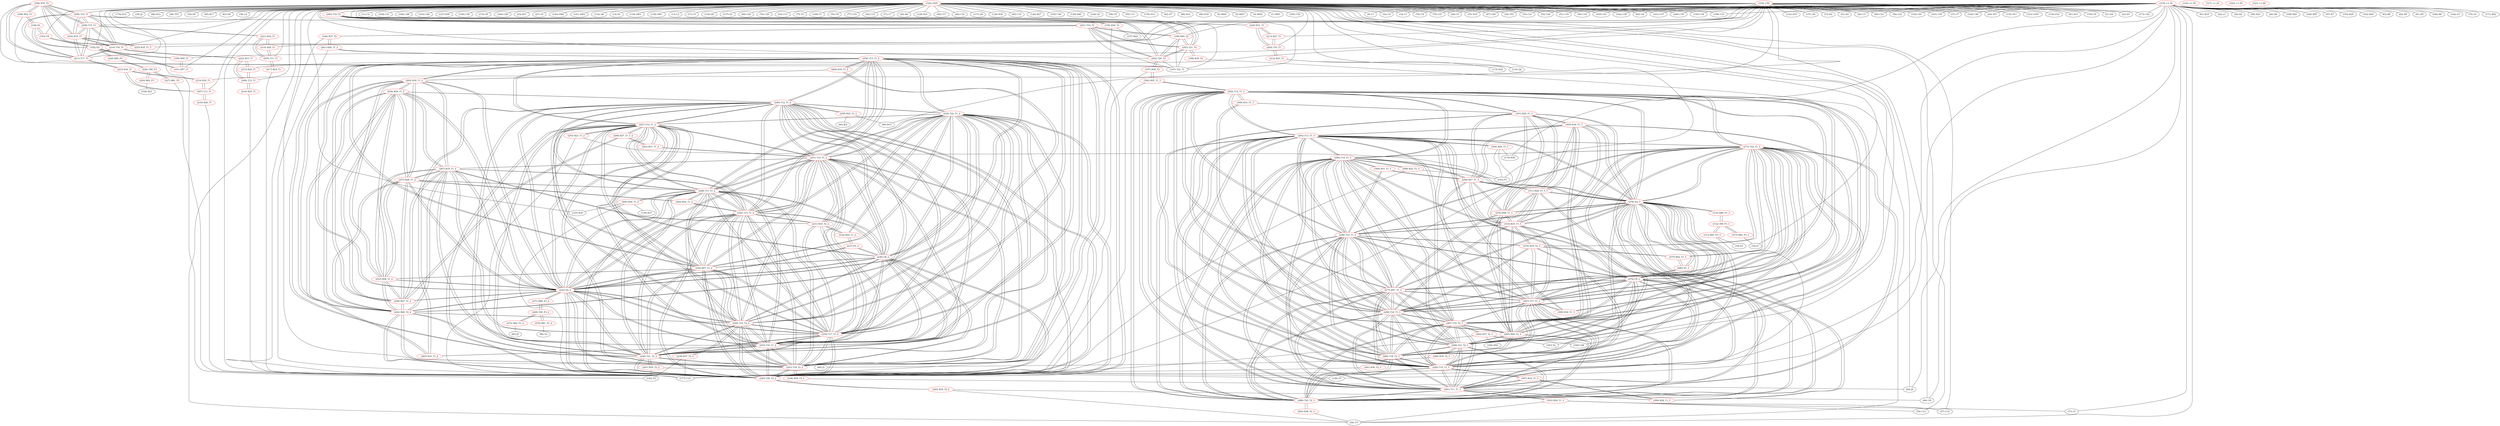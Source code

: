 graph {
	188 [label="(188) R35_T2" color=red]
	189 [label="(189) R52_T1"]
	187 [label="(187) T22_T1"]
	208 [label="(208) T14_T1"]
	209 [label="(209) T15_T1"]
	211 [label="(211) T17_T1"]
	210 [label="(210) T16_T1"]
	224 [label="(224) R35_T1"]
	189 [label="(189) R52_T1" color=red]
	194 [label="(194) D1"]
	188 [label="(188) R35_T2"]
	187 [label="(187) T22_T1"]
	190 [label="(190) R58_T1" color=red]
	191 [label="(191) R57_T1"]
	192 [label="(192) D2"]
	191 [label="(191) R57_T1" color=red]
	192 [label="(192) D2"]
	190 [label="(190) R58_T1"]
	192 [label="(192) D2" color=red]
	194 [label="(194) D1"]
	193 [label="(193) C8"]
	191 [label="(191) R57_T1"]
	190 [label="(190) R58_T1"]
	228 [label="(228) R80_P3"]
	193 [label="(193) C8" color=red]
	194 [label="(194) D1"]
	192 [label="(192) D2"]
	194 [label="(194) D1" color=red]
	192 [label="(192) D2"]
	193 [label="(193) C8"]
	189 [label="(189) R52_T1"]
	195 [label="(195) R36_T2" color=red]
	177 [label="(177) U10"]
	107 [label="(107) R22"]
	200 [label="(200) T18_T2"]
	196 [label="(196) R37_T2" color=red]
	177 [label="(177) U10"]
	261 [label="(261) R26_T1_2"]
	201 [label="(201) T19_T2"]
	197 [label="(197) R38_T2" color=red]
	177 [label="(177) U10"]
	302 [label="(302) R25_T1_3"]
	202 [label="(202) T20_T2"]
	198 [label="(198) R39_T2" color=red]
	44 [label="(44) U5"]
	203 [label="(203) T21_T2"]
	199 [label="(199) R40_T2" color=red]
	202 [label="(202) T20_T2"]
	203 [label="(203) T21_T2"]
	201 [label="(201) T19_T2"]
	187 [label="(187) T22_T1"]
	200 [label="(200) T18_T2"]
	200 [label="(200) T18_T2" color=red]
	202 [label="(202) T20_T2"]
	203 [label="(203) T21_T2"]
	201 [label="(201) T19_T2"]
	199 [label="(199) R40_T2"]
	187 [label="(187) T22_T1"]
	195 [label="(195) R36_T2"]
	201 [label="(201) T19_T2" color=red]
	202 [label="(202) T20_T2"]
	203 [label="(203) T21_T2"]
	199 [label="(199) R40_T2"]
	187 [label="(187) T22_T1"]
	200 [label="(200) T18_T2"]
	196 [label="(196) R37_T2"]
	202 [label="(202) T20_T2" color=red]
	203 [label="(203) T21_T2"]
	201 [label="(201) T19_T2"]
	199 [label="(199) R40_T2"]
	187 [label="(187) T22_T1"]
	200 [label="(200) T18_T2"]
	197 [label="(197) R38_T2"]
	203 [label="(203) T21_T2" color=red]
	202 [label="(202) T20_T2"]
	201 [label="(201) T19_T2"]
	199 [label="(199) R40_T2"]
	187 [label="(187) T22_T1"]
	200 [label="(200) T18_T2"]
	198 [label="(198) R39_T2"]
	204 [label="(204) T10_T1" color=red]
	212 [label="(212) R23_T1"]
	220 [label="(220) R31_T1"]
	213 [label="(213) R27_T1"]
	205 [label="(205) T11_T1" color=red]
	217 [label="(217) R24_T1"]
	221 [label="(221) R32_T1"]
	214 [label="(214) R28_T1"]
	206 [label="(206) T12_T1" color=red]
	222 [label="(222) R33_T1"]
	215 [label="(215) R29_T1"]
	216 [label="(216) R25_T1"]
	207 [label="(207) T13_T1" color=red]
	223 [label="(223) R34_T1"]
	219 [label="(219) R30_T1"]
	218 [label="(218) R26_T1"]
	208 [label="(208) T14_T1" color=red]
	209 [label="(209) T15_T1"]
	211 [label="(211) T17_T1"]
	210 [label="(210) T16_T1"]
	224 [label="(224) R35_T1"]
	188 [label="(188) R35_T2"]
	220 [label="(220) R31_T1"]
	209 [label="(209) T15_T1" color=red]
	208 [label="(208) T14_T1"]
	211 [label="(211) T17_T1"]
	210 [label="(210) T16_T1"]
	224 [label="(224) R35_T1"]
	188 [label="(188) R35_T2"]
	221 [label="(221) R32_T1"]
	210 [label="(210) T16_T1" color=red]
	208 [label="(208) T14_T1"]
	209 [label="(209) T15_T1"]
	211 [label="(211) T17_T1"]
	224 [label="(224) R35_T1"]
	188 [label="(188) R35_T2"]
	222 [label="(222) R33_T1"]
	211 [label="(211) T17_T1" color=red]
	208 [label="(208) T14_T1"]
	209 [label="(209) T15_T1"]
	210 [label="(210) T16_T1"]
	224 [label="(224) R35_T1"]
	188 [label="(188) R35_T2"]
	223 [label="(223) R34_T1"]
	212 [label="(212) R23_T1" color=red]
	115 [label="(115) R32"]
	114 [label="(114) Q2"]
	204 [label="(204) T10_T1"]
	213 [label="(213) R27_T1" color=red]
	220 [label="(220) R31_T1"]
	204 [label="(204) T10_T1"]
	214 [label="(214) R28_T1" color=red]
	221 [label="(221) R32_T1"]
	205 [label="(205) T11_T1"]
	215 [label="(215) R29_T1" color=red]
	222 [label="(222) R33_T1"]
	206 [label="(206) T12_T1"]
	216 [label="(216) R25_T1" color=red]
	177 [label="(177) U10"]
	206 [label="(206) T12_T1"]
	217 [label="(217) R24_T1" color=red]
	177 [label="(177) U10"]
	205 [label="(205) T11_T1"]
	218 [label="(218) R26_T1" color=red]
	177 [label="(177) U10"]
	207 [label="(207) T13_T1"]
	219 [label="(219) R30_T1" color=red]
	207 [label="(207) T13_T1"]
	223 [label="(223) R34_T1"]
	220 [label="(220) R31_T1" color=red]
	213 [label="(213) R27_T1"]
	204 [label="(204) T10_T1"]
	208 [label="(208) T14_T1"]
	221 [label="(221) R32_T1" color=red]
	209 [label="(209) T15_T1"]
	205 [label="(205) T11_T1"]
	214 [label="(214) R28_T1"]
	222 [label="(222) R33_T1" color=red]
	210 [label="(210) T16_T1"]
	215 [label="(215) R29_T1"]
	206 [label="(206) T12_T1"]
	223 [label="(223) R34_T1" color=red]
	211 [label="(211) T17_T1"]
	207 [label="(207) T13_T1"]
	219 [label="(219) R30_T1"]
	224 [label="(224) R35_T1" color=red]
	208 [label="(208) T14_T1"]
	209 [label="(209) T15_T1"]
	211 [label="(211) T17_T1"]
	210 [label="(210) T16_T1"]
	188 [label="(188) R35_T2"]
	225 [label="(225) R35_T1_T"]
	225 [label="(225) R35_T1_T" color=red]
	224 [label="(224) R35_T1"]
	226 [label="(226) T80_P3" color=red]
	227 [label="(227) R81_P3"]
	229 [label="(229) R82_P3"]
	228 [label="(228) R80_P3"]
	227 [label="(227) R81_P3" color=red]
	177 [label="(177) U10"]
	226 [label="(226) T80_P3"]
	228 [label="(228) R80_P3" color=red]
	192 [label="(192) D2"]
	226 [label="(226) T80_P3"]
	229 [label="(229) R82_P3" color=red]
	104 [label="(104) R21"]
	226 [label="(226) T80_P3"]
	230 [label="(230) T22_T1_2" color=red]
	247 [label="(247) T10_T1_2"]
	248 [label="(248) T11_T1_2"]
	249 [label="(249) T12_T1_2"]
	250 [label="(250) T13_T1_2"]
	245 [label="(245) T20_T2_2"]
	251 [label="(251) T14_T1_2"]
	252 [label="(252) T15_T1_2"]
	243 [label="(243) T18_T2_2"]
	246 [label="(246) T21_T2_2"]
	244 [label="(244) T19_T2_2"]
	236 [label="(236) C8_2"]
	253 [label="(253) T16_T1_2"]
	254 [label="(254) T17_T1_2"]
	235 [label="(235) D2_2"]
	234 [label="(234) R57_T1_2"]
	231 [label="(231) R35_T2_2"]
	232 [label="(232) R52_T1_2"]
	242 [label="(242) R40_T2_2"]
	231 [label="(231) R35_T2_2" color=red]
	232 [label="(232) R52_T1_2"]
	230 [label="(230) T22_T1_2"]
	251 [label="(251) T14_T1_2"]
	252 [label="(252) T15_T1_2"]
	254 [label="(254) T17_T1_2"]
	253 [label="(253) T16_T1_2"]
	267 [label="(267) R35_T1_2"]
	232 [label="(232) R52_T1_2" color=red]
	237 [label="(237) D1_2"]
	231 [label="(231) R35_T2_2"]
	230 [label="(230) T22_T1_2"]
	233 [label="(233) R58_T1_2" color=red]
	235 [label="(235) D2_2"]
	242 [label="(242) R40_T2_2"]
	256 [label="(256) R27_T1_2"]
	257 [label="(257) R28_T1_2"]
	258 [label="(258) R29_T1_2"]
	262 [label="(262) R30_T1_2"]
	267 [label="(267) R35_T1_2"]
	234 [label="(234) R57_T1_2"]
	234 [label="(234) R57_T1_2" color=red]
	247 [label="(247) T10_T1_2"]
	248 [label="(248) T11_T1_2"]
	249 [label="(249) T12_T1_2"]
	250 [label="(250) T13_T1_2"]
	245 [label="(245) T20_T2_2"]
	251 [label="(251) T14_T1_2"]
	252 [label="(252) T15_T1_2"]
	243 [label="(243) T18_T2_2"]
	246 [label="(246) T21_T2_2"]
	244 [label="(244) T19_T2_2"]
	236 [label="(236) C8_2"]
	253 [label="(253) T16_T1_2"]
	254 [label="(254) T17_T1_2"]
	235 [label="(235) D2_2"]
	230 [label="(230) T22_T1_2"]
	233 [label="(233) R58_T1_2"]
	235 [label="(235) D2_2" color=red]
	233 [label="(233) R58_T1_2"]
	242 [label="(242) R40_T2_2"]
	256 [label="(256) R27_T1_2"]
	257 [label="(257) R28_T1_2"]
	258 [label="(258) R29_T1_2"]
	262 [label="(262) R30_T1_2"]
	267 [label="(267) R35_T1_2"]
	247 [label="(247) T10_T1_2"]
	248 [label="(248) T11_T1_2"]
	249 [label="(249) T12_T1_2"]
	250 [label="(250) T13_T1_2"]
	245 [label="(245) T20_T2_2"]
	251 [label="(251) T14_T1_2"]
	252 [label="(252) T15_T1_2"]
	243 [label="(243) T18_T2_2"]
	246 [label="(246) T21_T2_2"]
	244 [label="(244) T19_T2_2"]
	236 [label="(236) C8_2"]
	253 [label="(253) T16_T1_2"]
	254 [label="(254) T17_T1_2"]
	230 [label="(230) T22_T1_2"]
	234 [label="(234) R57_T1_2"]
	237 [label="(237) D1_2"]
	271 [label="(271) R80_P3_2"]
	236 [label="(236) C8_2" color=red]
	247 [label="(247) T10_T1_2"]
	248 [label="(248) T11_T1_2"]
	249 [label="(249) T12_T1_2"]
	250 [label="(250) T13_T1_2"]
	245 [label="(245) T20_T2_2"]
	251 [label="(251) T14_T1_2"]
	252 [label="(252) T15_T1_2"]
	243 [label="(243) T18_T2_2"]
	246 [label="(246) T21_T2_2"]
	244 [label="(244) T19_T2_2"]
	253 [label="(253) T16_T1_2"]
	254 [label="(254) T17_T1_2"]
	235 [label="(235) D2_2"]
	230 [label="(230) T22_T1_2"]
	234 [label="(234) R57_T1_2"]
	237 [label="(237) D1_2"]
	237 [label="(237) D1_2" color=red]
	235 [label="(235) D2_2"]
	236 [label="(236) C8_2"]
	232 [label="(232) R52_T1_2"]
	238 [label="(238) R36_T2_2" color=red]
	46 [label="(46) J4"]
	243 [label="(243) T18_T2_2"]
	239 [label="(239) R37_T2_2" color=red]
	177 [label="(177) U10"]
	144 [label="(144) P2"]
	244 [label="(244) T19_T2_2"]
	240 [label="(240) R38_T2_2" color=red]
	44 [label="(44) U5"]
	66 [label="(66) U6"]
	245 [label="(245) T20_T2_2"]
	241 [label="(241) R39_T2_2" color=red]
	144 [label="(144) P2"]
	149 [label="(149) F5"]
	246 [label="(246) T21_T2_2"]
	242 [label="(242) R40_T2_2" color=red]
	235 [label="(235) D2_2"]
	233 [label="(233) R58_T1_2"]
	256 [label="(256) R27_T1_2"]
	257 [label="(257) R28_T1_2"]
	258 [label="(258) R29_T1_2"]
	262 [label="(262) R30_T1_2"]
	267 [label="(267) R35_T1_2"]
	245 [label="(245) T20_T2_2"]
	246 [label="(246) T21_T2_2"]
	244 [label="(244) T19_T2_2"]
	230 [label="(230) T22_T1_2"]
	243 [label="(243) T18_T2_2"]
	243 [label="(243) T18_T2_2" color=red]
	247 [label="(247) T10_T1_2"]
	248 [label="(248) T11_T1_2"]
	249 [label="(249) T12_T1_2"]
	250 [label="(250) T13_T1_2"]
	245 [label="(245) T20_T2_2"]
	251 [label="(251) T14_T1_2"]
	252 [label="(252) T15_T1_2"]
	246 [label="(246) T21_T2_2"]
	244 [label="(244) T19_T2_2"]
	236 [label="(236) C8_2"]
	253 [label="(253) T16_T1_2"]
	254 [label="(254) T17_T1_2"]
	235 [label="(235) D2_2"]
	230 [label="(230) T22_T1_2"]
	234 [label="(234) R57_T1_2"]
	242 [label="(242) R40_T2_2"]
	238 [label="(238) R36_T2_2"]
	244 [label="(244) T19_T2_2" color=red]
	247 [label="(247) T10_T1_2"]
	248 [label="(248) T11_T1_2"]
	249 [label="(249) T12_T1_2"]
	250 [label="(250) T13_T1_2"]
	245 [label="(245) T20_T2_2"]
	251 [label="(251) T14_T1_2"]
	252 [label="(252) T15_T1_2"]
	243 [label="(243) T18_T2_2"]
	246 [label="(246) T21_T2_2"]
	236 [label="(236) C8_2"]
	253 [label="(253) T16_T1_2"]
	254 [label="(254) T17_T1_2"]
	235 [label="(235) D2_2"]
	230 [label="(230) T22_T1_2"]
	234 [label="(234) R57_T1_2"]
	242 [label="(242) R40_T2_2"]
	239 [label="(239) R37_T2_2"]
	245 [label="(245) T20_T2_2" color=red]
	247 [label="(247) T10_T1_2"]
	248 [label="(248) T11_T1_2"]
	249 [label="(249) T12_T1_2"]
	250 [label="(250) T13_T1_2"]
	251 [label="(251) T14_T1_2"]
	252 [label="(252) T15_T1_2"]
	243 [label="(243) T18_T2_2"]
	246 [label="(246) T21_T2_2"]
	244 [label="(244) T19_T2_2"]
	236 [label="(236) C8_2"]
	253 [label="(253) T16_T1_2"]
	254 [label="(254) T17_T1_2"]
	235 [label="(235) D2_2"]
	230 [label="(230) T22_T1_2"]
	234 [label="(234) R57_T1_2"]
	242 [label="(242) R40_T2_2"]
	240 [label="(240) R38_T2_2"]
	246 [label="(246) T21_T2_2" color=red]
	247 [label="(247) T10_T1_2"]
	248 [label="(248) T11_T1_2"]
	249 [label="(249) T12_T1_2"]
	250 [label="(250) T13_T1_2"]
	245 [label="(245) T20_T2_2"]
	251 [label="(251) T14_T1_2"]
	252 [label="(252) T15_T1_2"]
	243 [label="(243) T18_T2_2"]
	244 [label="(244) T19_T2_2"]
	236 [label="(236) C8_2"]
	253 [label="(253) T16_T1_2"]
	254 [label="(254) T17_T1_2"]
	235 [label="(235) D2_2"]
	230 [label="(230) T22_T1_2"]
	234 [label="(234) R57_T1_2"]
	242 [label="(242) R40_T2_2"]
	241 [label="(241) R39_T2_2"]
	247 [label="(247) T10_T1_2" color=red]
	248 [label="(248) T11_T1_2"]
	249 [label="(249) T12_T1_2"]
	250 [label="(250) T13_T1_2"]
	245 [label="(245) T20_T2_2"]
	251 [label="(251) T14_T1_2"]
	252 [label="(252) T15_T1_2"]
	243 [label="(243) T18_T2_2"]
	246 [label="(246) T21_T2_2"]
	244 [label="(244) T19_T2_2"]
	236 [label="(236) C8_2"]
	253 [label="(253) T16_T1_2"]
	254 [label="(254) T17_T1_2"]
	235 [label="(235) D2_2"]
	230 [label="(230) T22_T1_2"]
	234 [label="(234) R57_T1_2"]
	255 [label="(255) R23_T1_2"]
	263 [label="(263) R31_T1_2"]
	268 [label="(268) R27_T1_T_2"]
	248 [label="(248) T11_T1_2" color=red]
	247 [label="(247) T10_T1_2"]
	249 [label="(249) T12_T1_2"]
	250 [label="(250) T13_T1_2"]
	245 [label="(245) T20_T2_2"]
	251 [label="(251) T14_T1_2"]
	252 [label="(252) T15_T1_2"]
	243 [label="(243) T18_T2_2"]
	246 [label="(246) T21_T2_2"]
	244 [label="(244) T19_T2_2"]
	236 [label="(236) C8_2"]
	253 [label="(253) T16_T1_2"]
	254 [label="(254) T17_T1_2"]
	235 [label="(235) D2_2"]
	230 [label="(230) T22_T1_2"]
	234 [label="(234) R57_T1_2"]
	260 [label="(260) R24_T1_2"]
	264 [label="(264) R32_T1_2"]
	257 [label="(257) R28_T1_2"]
	249 [label="(249) T12_T1_2" color=red]
	247 [label="(247) T10_T1_2"]
	248 [label="(248) T11_T1_2"]
	250 [label="(250) T13_T1_2"]
	245 [label="(245) T20_T2_2"]
	251 [label="(251) T14_T1_2"]
	252 [label="(252) T15_T1_2"]
	243 [label="(243) T18_T2_2"]
	246 [label="(246) T21_T2_2"]
	244 [label="(244) T19_T2_2"]
	236 [label="(236) C8_2"]
	253 [label="(253) T16_T1_2"]
	254 [label="(254) T17_T1_2"]
	235 [label="(235) D2_2"]
	230 [label="(230) T22_T1_2"]
	234 [label="(234) R57_T1_2"]
	265 [label="(265) R33_T1_2"]
	258 [label="(258) R29_T1_2"]
	259 [label="(259) R25_T1_2"]
	250 [label="(250) T13_T1_2" color=red]
	247 [label="(247) T10_T1_2"]
	248 [label="(248) T11_T1_2"]
	249 [label="(249) T12_T1_2"]
	245 [label="(245) T20_T2_2"]
	251 [label="(251) T14_T1_2"]
	252 [label="(252) T15_T1_2"]
	243 [label="(243) T18_T2_2"]
	246 [label="(246) T21_T2_2"]
	244 [label="(244) T19_T2_2"]
	236 [label="(236) C8_2"]
	253 [label="(253) T16_T1_2"]
	254 [label="(254) T17_T1_2"]
	235 [label="(235) D2_2"]
	230 [label="(230) T22_T1_2"]
	234 [label="(234) R57_T1_2"]
	266 [label="(266) R34_T1_2"]
	262 [label="(262) R30_T1_2"]
	261 [label="(261) R26_T1_2"]
	251 [label="(251) T14_T1_2" color=red]
	247 [label="(247) T10_T1_2"]
	248 [label="(248) T11_T1_2"]
	249 [label="(249) T12_T1_2"]
	250 [label="(250) T13_T1_2"]
	245 [label="(245) T20_T2_2"]
	252 [label="(252) T15_T1_2"]
	243 [label="(243) T18_T2_2"]
	246 [label="(246) T21_T2_2"]
	244 [label="(244) T19_T2_2"]
	236 [label="(236) C8_2"]
	253 [label="(253) T16_T1_2"]
	254 [label="(254) T17_T1_2"]
	235 [label="(235) D2_2"]
	230 [label="(230) T22_T1_2"]
	234 [label="(234) R57_T1_2"]
	267 [label="(267) R35_T1_2"]
	231 [label="(231) R35_T2_2"]
	263 [label="(263) R31_T1_2"]
	252 [label="(252) T15_T1_2" color=red]
	247 [label="(247) T10_T1_2"]
	248 [label="(248) T11_T1_2"]
	249 [label="(249) T12_T1_2"]
	250 [label="(250) T13_T1_2"]
	245 [label="(245) T20_T2_2"]
	251 [label="(251) T14_T1_2"]
	243 [label="(243) T18_T2_2"]
	246 [label="(246) T21_T2_2"]
	244 [label="(244) T19_T2_2"]
	236 [label="(236) C8_2"]
	253 [label="(253) T16_T1_2"]
	254 [label="(254) T17_T1_2"]
	235 [label="(235) D2_2"]
	230 [label="(230) T22_T1_2"]
	234 [label="(234) R57_T1_2"]
	267 [label="(267) R35_T1_2"]
	231 [label="(231) R35_T2_2"]
	264 [label="(264) R32_T1_2"]
	253 [label="(253) T16_T1_2" color=red]
	247 [label="(247) T10_T1_2"]
	248 [label="(248) T11_T1_2"]
	249 [label="(249) T12_T1_2"]
	250 [label="(250) T13_T1_2"]
	245 [label="(245) T20_T2_2"]
	251 [label="(251) T14_T1_2"]
	252 [label="(252) T15_T1_2"]
	243 [label="(243) T18_T2_2"]
	246 [label="(246) T21_T2_2"]
	244 [label="(244) T19_T2_2"]
	236 [label="(236) C8_2"]
	254 [label="(254) T17_T1_2"]
	235 [label="(235) D2_2"]
	230 [label="(230) T22_T1_2"]
	234 [label="(234) R57_T1_2"]
	267 [label="(267) R35_T1_2"]
	231 [label="(231) R35_T2_2"]
	265 [label="(265) R33_T1_2"]
	254 [label="(254) T17_T1_2" color=red]
	247 [label="(247) T10_T1_2"]
	248 [label="(248) T11_T1_2"]
	249 [label="(249) T12_T1_2"]
	250 [label="(250) T13_T1_2"]
	245 [label="(245) T20_T2_2"]
	251 [label="(251) T14_T1_2"]
	252 [label="(252) T15_T1_2"]
	243 [label="(243) T18_T2_2"]
	246 [label="(246) T21_T2_2"]
	244 [label="(244) T19_T2_2"]
	236 [label="(236) C8_2"]
	253 [label="(253) T16_T1_2"]
	235 [label="(235) D2_2"]
	230 [label="(230) T22_T1_2"]
	234 [label="(234) R57_T1_2"]
	267 [label="(267) R35_T1_2"]
	231 [label="(231) R35_T2_2"]
	266 [label="(266) R34_T1_2"]
	255 [label="(255) R23_T1_2" color=red]
	143 [label="(143) P1"]
	177 [label="(177) U10"]
	247 [label="(247) T10_T1_2"]
	256 [label="(256) R27_T1_2" color=red]
	235 [label="(235) D2_2"]
	233 [label="(233) R58_T1_2"]
	242 [label="(242) R40_T2_2"]
	257 [label="(257) R28_T1_2"]
	258 [label="(258) R29_T1_2"]
	262 [label="(262) R30_T1_2"]
	267 [label="(267) R35_T1_2"]
	268 [label="(268) R27_T1_T_2"]
	257 [label="(257) R28_T1_2" color=red]
	235 [label="(235) D2_2"]
	233 [label="(233) R58_T1_2"]
	242 [label="(242) R40_T2_2"]
	256 [label="(256) R27_T1_2"]
	258 [label="(258) R29_T1_2"]
	262 [label="(262) R30_T1_2"]
	267 [label="(267) R35_T1_2"]
	264 [label="(264) R32_T1_2"]
	248 [label="(248) T11_T1_2"]
	258 [label="(258) R29_T1_2" color=red]
	235 [label="(235) D2_2"]
	233 [label="(233) R58_T1_2"]
	242 [label="(242) R40_T2_2"]
	256 [label="(256) R27_T1_2"]
	257 [label="(257) R28_T1_2"]
	262 [label="(262) R30_T1_2"]
	267 [label="(267) R35_T1_2"]
	265 [label="(265) R33_T1_2"]
	249 [label="(249) T12_T1_2"]
	259 [label="(259) R25_T1_2" color=red]
	92 [label="(92) JP2"]
	84 [label="(84) R15"]
	249 [label="(249) T12_T1_2"]
	260 [label="(260) R24_T1_2" color=red]
	125 [label="(125) R36"]
	177 [label="(177) U10"]
	118 [label="(118) R37"]
	248 [label="(248) T11_T1_2"]
	261 [label="(261) R26_T1_2" color=red]
	177 [label="(177) U10"]
	196 [label="(196) R37_T2"]
	250 [label="(250) T13_T1_2"]
	262 [label="(262) R30_T1_2" color=red]
	235 [label="(235) D2_2"]
	233 [label="(233) R58_T1_2"]
	242 [label="(242) R40_T2_2"]
	256 [label="(256) R27_T1_2"]
	257 [label="(257) R28_T1_2"]
	258 [label="(258) R29_T1_2"]
	267 [label="(267) R35_T1_2"]
	250 [label="(250) T13_T1_2"]
	266 [label="(266) R34_T1_2"]
	263 [label="(263) R31_T1_2" color=red]
	268 [label="(268) R27_T1_T_2"]
	247 [label="(247) T10_T1_2"]
	251 [label="(251) T14_T1_2"]
	264 [label="(264) R32_T1_2" color=red]
	252 [label="(252) T15_T1_2"]
	248 [label="(248) T11_T1_2"]
	257 [label="(257) R28_T1_2"]
	265 [label="(265) R33_T1_2" color=red]
	253 [label="(253) T16_T1_2"]
	258 [label="(258) R29_T1_2"]
	249 [label="(249) T12_T1_2"]
	266 [label="(266) R34_T1_2" color=red]
	254 [label="(254) T17_T1_2"]
	250 [label="(250) T13_T1_2"]
	262 [label="(262) R30_T1_2"]
	267 [label="(267) R35_T1_2" color=red]
	235 [label="(235) D2_2"]
	233 [label="(233) R58_T1_2"]
	242 [label="(242) R40_T2_2"]
	256 [label="(256) R27_T1_2"]
	257 [label="(257) R28_T1_2"]
	258 [label="(258) R29_T1_2"]
	262 [label="(262) R30_T1_2"]
	251 [label="(251) T14_T1_2"]
	252 [label="(252) T15_T1_2"]
	254 [label="(254) T17_T1_2"]
	253 [label="(253) T16_T1_2"]
	231 [label="(231) R35_T2_2"]
	268 [label="(268) R27_T1_T_2" color=red]
	263 [label="(263) R31_T1_2"]
	247 [label="(247) T10_T1_2"]
	256 [label="(256) R27_T1_2"]
	269 [label="(269) T80_P3_2" color=red]
	270 [label="(270) R81_P3_2"]
	272 [label="(272) R82_P3_2"]
	271 [label="(271) R80_P3_2"]
	270 [label="(270) R81_P3_2" color=red]
	88 [label="(88) F2"]
	269 [label="(269) T80_P3_2"]
	271 [label="(271) R80_P3_2" color=red]
	235 [label="(235) D2_2"]
	269 [label="(269) T80_P3_2"]
	272 [label="(272) R82_P3_2" color=red]
	85 [label="(85) J5"]
	269 [label="(269) T80_P3_2"]
	273 [label="(273) T22_T1_3" color=red]
	290 [label="(290) T10_T1_3"]
	291 [label="(291) T11_T1_3"]
	292 [label="(292) T12_T1_3"]
	293 [label="(293) T13_T1_3"]
	288 [label="(288) T20_T2_3"]
	294 [label="(294) T14_T1_3"]
	295 [label="(295) T15_T1_3"]
	286 [label="(286) T18_T2_3"]
	289 [label="(289) T21_T2_3"]
	287 [label="(287) T19_T2_3"]
	279 [label="(279) C8_3"]
	296 [label="(296) T16_T1_3"]
	297 [label="(297) T17_T1_3"]
	278 [label="(278) D2_3"]
	277 [label="(277) R57_T1_3"]
	274 [label="(274) R35_T2_3"]
	275 [label="(275) R52_T1_3"]
	285 [label="(285) R40_T2_3"]
	274 [label="(274) R35_T2_3" color=red]
	275 [label="(275) R52_T1_3"]
	273 [label="(273) T22_T1_3"]
	294 [label="(294) T14_T1_3"]
	295 [label="(295) T15_T1_3"]
	297 [label="(297) T17_T1_3"]
	296 [label="(296) T16_T1_3"]
	310 [label="(310) R35_T1_3"]
	275 [label="(275) R52_T1_3" color=red]
	280 [label="(280) D1_3"]
	274 [label="(274) R35_T2_3"]
	273 [label="(273) T22_T1_3"]
	276 [label="(276) R58_T1_3" color=red]
	278 [label="(278) D2_3"]
	285 [label="(285) R40_T2_3"]
	299 [label="(299) R27_T1_3"]
	311 [label="(311) R28_T1_T_3"]
	301 [label="(301) R29_T1_3"]
	305 [label="(305) R30_T1_3"]
	310 [label="(310) R35_T1_3"]
	277 [label="(277) R57_T1_3"]
	277 [label="(277) R57_T1_3" color=red]
	290 [label="(290) T10_T1_3"]
	291 [label="(291) T11_T1_3"]
	292 [label="(292) T12_T1_3"]
	293 [label="(293) T13_T1_3"]
	288 [label="(288) T20_T2_3"]
	294 [label="(294) T14_T1_3"]
	295 [label="(295) T15_T1_3"]
	286 [label="(286) T18_T2_3"]
	289 [label="(289) T21_T2_3"]
	287 [label="(287) T19_T2_3"]
	279 [label="(279) C8_3"]
	296 [label="(296) T16_T1_3"]
	297 [label="(297) T17_T1_3"]
	278 [label="(278) D2_3"]
	273 [label="(273) T22_T1_3"]
	276 [label="(276) R58_T1_3"]
	278 [label="(278) D2_3" color=red]
	276 [label="(276) R58_T1_3"]
	285 [label="(285) R40_T2_3"]
	299 [label="(299) R27_T1_3"]
	311 [label="(311) R28_T1_T_3"]
	301 [label="(301) R29_T1_3"]
	305 [label="(305) R30_T1_3"]
	310 [label="(310) R35_T1_3"]
	290 [label="(290) T10_T1_3"]
	291 [label="(291) T11_T1_3"]
	292 [label="(292) T12_T1_3"]
	293 [label="(293) T13_T1_3"]
	288 [label="(288) T20_T2_3"]
	294 [label="(294) T14_T1_3"]
	295 [label="(295) T15_T1_3"]
	286 [label="(286) T18_T2_3"]
	289 [label="(289) T21_T2_3"]
	287 [label="(287) T19_T2_3"]
	279 [label="(279) C8_3"]
	296 [label="(296) T16_T1_3"]
	297 [label="(297) T17_T1_3"]
	273 [label="(273) T22_T1_3"]
	277 [label="(277) R57_T1_3"]
	280 [label="(280) D1_3"]
	314 [label="(314) R80_P3_3"]
	279 [label="(279) C8_3" color=red]
	290 [label="(290) T10_T1_3"]
	291 [label="(291) T11_T1_3"]
	292 [label="(292) T12_T1_3"]
	293 [label="(293) T13_T1_3"]
	288 [label="(288) T20_T2_3"]
	294 [label="(294) T14_T1_3"]
	295 [label="(295) T15_T1_3"]
	286 [label="(286) T18_T2_3"]
	289 [label="(289) T21_T2_3"]
	287 [label="(287) T19_T2_3"]
	296 [label="(296) T16_T1_3"]
	297 [label="(297) T17_T1_3"]
	278 [label="(278) D2_3"]
	273 [label="(273) T22_T1_3"]
	277 [label="(277) R57_T1_3"]
	280 [label="(280) D1_3"]
	280 [label="(280) D1_3" color=red]
	278 [label="(278) D2_3"]
	279 [label="(279) C8_3"]
	275 [label="(275) R52_T1_3"]
	281 [label="(281) R36_T2_3" color=red]
	177 [label="(177) U10"]
	286 [label="(286) T18_T2_3"]
	282 [label="(282) R37_T2_3" color=red]
	183 [label="(183) Y2"]
	177 [label="(177) U10"]
	184 [label="(184) C49"]
	182 [label="(182) R54"]
	287 [label="(287) T19_T2_3"]
	283 [label="(283) R38_T2_3" color=red]
	44 [label="(44) U5"]
	288 [label="(288) T20_T2_3"]
	284 [label="(284) R39_T2_3" color=red]
	68 [label="(68) J3"]
	289 [label="(289) T21_T2_3"]
	285 [label="(285) R40_T2_3" color=red]
	278 [label="(278) D2_3"]
	276 [label="(276) R58_T1_3"]
	299 [label="(299) R27_T1_3"]
	311 [label="(311) R28_T1_T_3"]
	301 [label="(301) R29_T1_3"]
	305 [label="(305) R30_T1_3"]
	310 [label="(310) R35_T1_3"]
	288 [label="(288) T20_T2_3"]
	289 [label="(289) T21_T2_3"]
	287 [label="(287) T19_T2_3"]
	273 [label="(273) T22_T1_3"]
	286 [label="(286) T18_T2_3"]
	286 [label="(286) T18_T2_3" color=red]
	290 [label="(290) T10_T1_3"]
	291 [label="(291) T11_T1_3"]
	292 [label="(292) T12_T1_3"]
	293 [label="(293) T13_T1_3"]
	288 [label="(288) T20_T2_3"]
	294 [label="(294) T14_T1_3"]
	295 [label="(295) T15_T1_3"]
	289 [label="(289) T21_T2_3"]
	287 [label="(287) T19_T2_3"]
	279 [label="(279) C8_3"]
	296 [label="(296) T16_T1_3"]
	297 [label="(297) T17_T1_3"]
	278 [label="(278) D2_3"]
	273 [label="(273) T22_T1_3"]
	277 [label="(277) R57_T1_3"]
	285 [label="(285) R40_T2_3"]
	281 [label="(281) R36_T2_3"]
	287 [label="(287) T19_T2_3" color=red]
	290 [label="(290) T10_T1_3"]
	291 [label="(291) T11_T1_3"]
	292 [label="(292) T12_T1_3"]
	293 [label="(293) T13_T1_3"]
	288 [label="(288) T20_T2_3"]
	294 [label="(294) T14_T1_3"]
	295 [label="(295) T15_T1_3"]
	286 [label="(286) T18_T2_3"]
	289 [label="(289) T21_T2_3"]
	279 [label="(279) C8_3"]
	296 [label="(296) T16_T1_3"]
	297 [label="(297) T17_T1_3"]
	278 [label="(278) D2_3"]
	273 [label="(273) T22_T1_3"]
	277 [label="(277) R57_T1_3"]
	285 [label="(285) R40_T2_3"]
	282 [label="(282) R37_T2_3"]
	288 [label="(288) T20_T2_3" color=red]
	290 [label="(290) T10_T1_3"]
	291 [label="(291) T11_T1_3"]
	292 [label="(292) T12_T1_3"]
	293 [label="(293) T13_T1_3"]
	294 [label="(294) T14_T1_3"]
	295 [label="(295) T15_T1_3"]
	286 [label="(286) T18_T2_3"]
	289 [label="(289) T21_T2_3"]
	287 [label="(287) T19_T2_3"]
	279 [label="(279) C8_3"]
	296 [label="(296) T16_T1_3"]
	297 [label="(297) T17_T1_3"]
	278 [label="(278) D2_3"]
	273 [label="(273) T22_T1_3"]
	277 [label="(277) R57_T1_3"]
	285 [label="(285) R40_T2_3"]
	283 [label="(283) R38_T2_3"]
	289 [label="(289) T21_T2_3" color=red]
	290 [label="(290) T10_T1_3"]
	291 [label="(291) T11_T1_3"]
	292 [label="(292) T12_T1_3"]
	293 [label="(293) T13_T1_3"]
	288 [label="(288) T20_T2_3"]
	294 [label="(294) T14_T1_3"]
	295 [label="(295) T15_T1_3"]
	286 [label="(286) T18_T2_3"]
	287 [label="(287) T19_T2_3"]
	279 [label="(279) C8_3"]
	296 [label="(296) T16_T1_3"]
	297 [label="(297) T17_T1_3"]
	278 [label="(278) D2_3"]
	273 [label="(273) T22_T1_3"]
	277 [label="(277) R57_T1_3"]
	285 [label="(285) R40_T2_3"]
	284 [label="(284) R39_T2_3"]
	290 [label="(290) T10_T1_3" color=red]
	291 [label="(291) T11_T1_3"]
	292 [label="(292) T12_T1_3"]
	293 [label="(293) T13_T1_3"]
	288 [label="(288) T20_T2_3"]
	294 [label="(294) T14_T1_3"]
	295 [label="(295) T15_T1_3"]
	286 [label="(286) T18_T2_3"]
	289 [label="(289) T21_T2_3"]
	287 [label="(287) T19_T2_3"]
	279 [label="(279) C8_3"]
	296 [label="(296) T16_T1_3"]
	297 [label="(297) T17_T1_3"]
	278 [label="(278) D2_3"]
	273 [label="(273) T22_T1_3"]
	277 [label="(277) R57_T1_3"]
	298 [label="(298) R23_T1_3"]
	306 [label="(306) R31_T1_3"]
	299 [label="(299) R27_T1_3"]
	291 [label="(291) T11_T1_3" color=red]
	290 [label="(290) T10_T1_3"]
	292 [label="(292) T12_T1_3"]
	293 [label="(293) T13_T1_3"]
	288 [label="(288) T20_T2_3"]
	294 [label="(294) T14_T1_3"]
	295 [label="(295) T15_T1_3"]
	286 [label="(286) T18_T2_3"]
	289 [label="(289) T21_T2_3"]
	287 [label="(287) T19_T2_3"]
	279 [label="(279) C8_3"]
	296 [label="(296) T16_T1_3"]
	297 [label="(297) T17_T1_3"]
	278 [label="(278) D2_3"]
	273 [label="(273) T22_T1_3"]
	277 [label="(277) R57_T1_3"]
	303 [label="(303) R24_T1_3"]
	307 [label="(307) R32_T1_3"]
	300 [label="(300) R28_T1_3"]
	292 [label="(292) T12_T1_3" color=red]
	290 [label="(290) T10_T1_3"]
	291 [label="(291) T11_T1_3"]
	293 [label="(293) T13_T1_3"]
	288 [label="(288) T20_T2_3"]
	294 [label="(294) T14_T1_3"]
	295 [label="(295) T15_T1_3"]
	286 [label="(286) T18_T2_3"]
	289 [label="(289) T21_T2_3"]
	287 [label="(287) T19_T2_3"]
	279 [label="(279) C8_3"]
	296 [label="(296) T16_T1_3"]
	297 [label="(297) T17_T1_3"]
	278 [label="(278) D2_3"]
	273 [label="(273) T22_T1_3"]
	277 [label="(277) R57_T1_3"]
	308 [label="(308) R33_T1_3"]
	301 [label="(301) R29_T1_3"]
	302 [label="(302) R25_T1_3"]
	293 [label="(293) T13_T1_3" color=red]
	290 [label="(290) T10_T1_3"]
	291 [label="(291) T11_T1_3"]
	292 [label="(292) T12_T1_3"]
	288 [label="(288) T20_T2_3"]
	294 [label="(294) T14_T1_3"]
	295 [label="(295) T15_T1_3"]
	286 [label="(286) T18_T2_3"]
	289 [label="(289) T21_T2_3"]
	287 [label="(287) T19_T2_3"]
	279 [label="(279) C8_3"]
	296 [label="(296) T16_T1_3"]
	297 [label="(297) T17_T1_3"]
	278 [label="(278) D2_3"]
	273 [label="(273) T22_T1_3"]
	277 [label="(277) R57_T1_3"]
	309 [label="(309) R34_T1_3"]
	305 [label="(305) R30_T1_3"]
	304 [label="(304) R26_T1_3"]
	294 [label="(294) T14_T1_3" color=red]
	290 [label="(290) T10_T1_3"]
	291 [label="(291) T11_T1_3"]
	292 [label="(292) T12_T1_3"]
	293 [label="(293) T13_T1_3"]
	288 [label="(288) T20_T2_3"]
	295 [label="(295) T15_T1_3"]
	286 [label="(286) T18_T2_3"]
	289 [label="(289) T21_T2_3"]
	287 [label="(287) T19_T2_3"]
	279 [label="(279) C8_3"]
	296 [label="(296) T16_T1_3"]
	297 [label="(297) T17_T1_3"]
	278 [label="(278) D2_3"]
	273 [label="(273) T22_T1_3"]
	277 [label="(277) R57_T1_3"]
	310 [label="(310) R35_T1_3"]
	274 [label="(274) R35_T2_3"]
	306 [label="(306) R31_T1_3"]
	295 [label="(295) T15_T1_3" color=red]
	290 [label="(290) T10_T1_3"]
	291 [label="(291) T11_T1_3"]
	292 [label="(292) T12_T1_3"]
	293 [label="(293) T13_T1_3"]
	288 [label="(288) T20_T2_3"]
	294 [label="(294) T14_T1_3"]
	286 [label="(286) T18_T2_3"]
	289 [label="(289) T21_T2_3"]
	287 [label="(287) T19_T2_3"]
	279 [label="(279) C8_3"]
	296 [label="(296) T16_T1_3"]
	297 [label="(297) T17_T1_3"]
	278 [label="(278) D2_3"]
	273 [label="(273) T22_T1_3"]
	277 [label="(277) R57_T1_3"]
	310 [label="(310) R35_T1_3"]
	274 [label="(274) R35_T2_3"]
	307 [label="(307) R32_T1_3"]
	296 [label="(296) T16_T1_3" color=red]
	290 [label="(290) T10_T1_3"]
	291 [label="(291) T11_T1_3"]
	292 [label="(292) T12_T1_3"]
	293 [label="(293) T13_T1_3"]
	288 [label="(288) T20_T2_3"]
	294 [label="(294) T14_T1_3"]
	295 [label="(295) T15_T1_3"]
	286 [label="(286) T18_T2_3"]
	289 [label="(289) T21_T2_3"]
	287 [label="(287) T19_T2_3"]
	279 [label="(279) C8_3"]
	297 [label="(297) T17_T1_3"]
	278 [label="(278) D2_3"]
	273 [label="(273) T22_T1_3"]
	277 [label="(277) R57_T1_3"]
	310 [label="(310) R35_T1_3"]
	274 [label="(274) R35_T2_3"]
	308 [label="(308) R33_T1_3"]
	297 [label="(297) T17_T1_3" color=red]
	290 [label="(290) T10_T1_3"]
	291 [label="(291) T11_T1_3"]
	292 [label="(292) T12_T1_3"]
	293 [label="(293) T13_T1_3"]
	288 [label="(288) T20_T2_3"]
	294 [label="(294) T14_T1_3"]
	295 [label="(295) T15_T1_3"]
	286 [label="(286) T18_T2_3"]
	289 [label="(289) T21_T2_3"]
	287 [label="(287) T19_T2_3"]
	279 [label="(279) C8_3"]
	296 [label="(296) T16_T1_3"]
	278 [label="(278) D2_3"]
	273 [label="(273) T22_T1_3"]
	277 [label="(277) R57_T1_3"]
	310 [label="(310) R35_T1_3"]
	274 [label="(274) R35_T2_3"]
	309 [label="(309) R34_T1_3"]
	298 [label="(298) R23_T1_3" color=red]
	177 [label="(177) U10"]
	143 [label="(143) P1"]
	290 [label="(290) T10_T1_3"]
	299 [label="(299) R27_T1_3" color=red]
	278 [label="(278) D2_3"]
	276 [label="(276) R58_T1_3"]
	285 [label="(285) R40_T2_3"]
	311 [label="(311) R28_T1_T_3"]
	301 [label="(301) R29_T1_3"]
	305 [label="(305) R30_T1_3"]
	310 [label="(310) R35_T1_3"]
	306 [label="(306) R31_T1_3"]
	290 [label="(290) T10_T1_3"]
	300 [label="(300) R28_T1_3" color=red]
	307 [label="(307) R32_T1_3"]
	291 [label="(291) T11_T1_3"]
	311 [label="(311) R28_T1_T_3"]
	301 [label="(301) R29_T1_3" color=red]
	278 [label="(278) D2_3"]
	276 [label="(276) R58_T1_3"]
	285 [label="(285) R40_T2_3"]
	299 [label="(299) R27_T1_3"]
	311 [label="(311) R28_T1_T_3"]
	305 [label="(305) R30_T1_3"]
	310 [label="(310) R35_T1_3"]
	308 [label="(308) R33_T1_3"]
	292 [label="(292) T12_T1_3"]
	302 [label="(302) R25_T1_3" color=red]
	177 [label="(177) U10"]
	197 [label="(197) R38_T2"]
	292 [label="(292) T12_T1_3"]
	303 [label="(303) R24_T1_3" color=red]
	54 [label="(54) C12"]
	73 [label="(73) L5"]
	44 [label="(44) U5"]
	57 [label="(57) C14"]
	291 [label="(291) T11_T1_3"]
	304 [label="(304) R26_T1_3" color=red]
	177 [label="(177) U10"]
	143 [label="(143) P1"]
	170 [label="(170) R50"]
	293 [label="(293) T13_T1_3"]
	305 [label="(305) R30_T1_3" color=red]
	278 [label="(278) D2_3"]
	276 [label="(276) R58_T1_3"]
	285 [label="(285) R40_T2_3"]
	299 [label="(299) R27_T1_3"]
	311 [label="(311) R28_T1_T_3"]
	301 [label="(301) R29_T1_3"]
	310 [label="(310) R35_T1_3"]
	293 [label="(293) T13_T1_3"]
	309 [label="(309) R34_T1_3"]
	306 [label="(306) R31_T1_3" color=red]
	299 [label="(299) R27_T1_3"]
	290 [label="(290) T10_T1_3"]
	294 [label="(294) T14_T1_3"]
	307 [label="(307) R32_T1_3" color=red]
	295 [label="(295) T15_T1_3"]
	291 [label="(291) T11_T1_3"]
	300 [label="(300) R28_T1_3"]
	308 [label="(308) R33_T1_3" color=red]
	296 [label="(296) T16_T1_3"]
	301 [label="(301) R29_T1_3"]
	292 [label="(292) T12_T1_3"]
	309 [label="(309) R34_T1_3" color=red]
	297 [label="(297) T17_T1_3"]
	293 [label="(293) T13_T1_3"]
	305 [label="(305) R30_T1_3"]
	310 [label="(310) R35_T1_3" color=red]
	278 [label="(278) D2_3"]
	276 [label="(276) R58_T1_3"]
	285 [label="(285) R40_T2_3"]
	299 [label="(299) R27_T1_3"]
	311 [label="(311) R28_T1_T_3"]
	301 [label="(301) R29_T1_3"]
	305 [label="(305) R30_T1_3"]
	294 [label="(294) T14_T1_3"]
	295 [label="(295) T15_T1_3"]
	297 [label="(297) T17_T1_3"]
	296 [label="(296) T16_T1_3"]
	274 [label="(274) R35_T2_3"]
	311 [label="(311) R28_T1_T_3" color=red]
	278 [label="(278) D2_3"]
	276 [label="(276) R58_T1_3"]
	285 [label="(285) R40_T2_3"]
	299 [label="(299) R27_T1_3"]
	301 [label="(301) R29_T1_3"]
	305 [label="(305) R30_T1_3"]
	310 [label="(310) R35_T1_3"]
	300 [label="(300) R28_T1_3"]
	312 [label="(312) T80_P3_3" color=red]
	313 [label="(313) R81_P3_3"]
	315 [label="(315) R82_P3_3"]
	314 [label="(314) R80_P3_3"]
	313 [label="(313) R81_P3_3" color=red]
	18 [label="(18) D1"]
	177 [label="(177) U10"]
	312 [label="(312) T80_P3_3"]
	314 [label="(314) R80_P3_3" color=red]
	278 [label="(278) D2_3"]
	312 [label="(312) T80_P3_3"]
	315 [label="(315) R82_P3_3" color=red]
	19 [label="(19) J1"]
	312 [label="(312) T80_P3_3"]
	316 [label="(316) +1.5V" color=red]
	317 [label="(317) +1.2V" color=red]
	318 [label="(318) +5V" color=red]
	9 [label="(9) U1"]
	133 [label="(133) D10"]
	151 [label="(151) F6"]
	33 [label="(33) D2"]
	32 [label="(32) C4"]
	31 [label="(31) R3"]
	135 [label="(135) D11"]
	123 [label="(123) LED1"]
	134 [label="(134) D12"]
	91 [label="(91) R13"]
	12 [label="(12) C1"]
	78 [label="(78) U9"]
	79 [label="(79) C27"]
	28 [label="(28) C5"]
	84 [label="(84) R15"]
	35 [label="(35) D16"]
	87 [label="(87) C26"]
	150 [label="(150) F4"]
	21 [label="(21) D4"]
	30 [label="(30) TP2"]
	24 [label="(24) U3"]
	23 [label="(23) D3"]
	192 [label="(192) D2"]
	190 [label="(190) R58_T1"]
	199 [label="(199) R40_T2"]
	213 [label="(213) R27_T1"]
	214 [label="(214) R28_T1"]
	215 [label="(215) R29_T1"]
	219 [label="(219) R30_T1"]
	225 [label="(225) R35_T1_T"]
	319 [label="(319) +3.3V" color=red]
	149 [label="(149) F5"]
	60 [label="(60) C23"]
	56 [label="(56) C22"]
	154 [label="(154) C43"]
	61 [label="(61) R10"]
	163 [label="(163) C39"]
	177 [label="(177) U10"]
	22 [label="(22) L3"]
	20 [label="(20) R2"]
	37 [label="(37) C7"]
	99 [label="(99) R23"]
	26 [label="(26) D6"]
	24 [label="(24) U3"]
	108 [label="(108) R26"]
	164 [label="(164) C40"]
	29 [label="(29) TP1"]
	168 [label="(168) R55"]
	173 [label="(173) C42"]
	66 [label="(66) U6"]
	53 [label="(53) C21"]
	52 [label="(52) C20"]
	67 [label="(67) R7"]
	51 [label="(51) C19"]
	50 [label="(50) C18"]
	105 [label="(105) R25"]
	165 [label="(165) C41"]
	162 [label="(162) C38"]
	102 [label="(102) R24"]
	64 [label="(64) U8"]
	161 [label="(161) C37"]
	160 [label="(160) C35"]
	159 [label="(159) C34"]
	158 [label="(158) C33"]
	63 [label="(63) R8"]
	62 [label="(62) R9"]
	41 [label="(41) R5"]
	44 [label="(44) U5"]
	46 [label="(46) J4"]
	186 [label="(186) R6"]
	142 [label="(142) F3"]
	73 [label="(73) L5"]
	74 [label="(74) L6"]
	171 [label="(171) R52"]
	170 [label="(170) R50"]
	320 [label="(320) +1.0V" color=red]
	321 [label="(321) +1.8V" color=red]
	322 [label="(322) GND" color=red]
	11 [label="(11) C2"]
	109 [label="(109) C31"]
	166 [label="(166) C48"]
	164 [label="(164) C40"]
	165 [label="(165) C41"]
	162 [label="(162) C38"]
	161 [label="(161) C37"]
	103 [label="(103) C29"]
	64 [label="(64) U8"]
	127 [label="(127) R39"]
	160 [label="(160) C35"]
	114 [label="(114) Q2"]
	106 [label="(106) C30"]
	175 [label="(175) S5"]
	100 [label="(100) C28"]
	163 [label="(163) C39"]
	25 [label="(25) BT1"]
	24 [label="(24) U3"]
	27 [label="(27) C6"]
	177 [label="(177) U10"]
	30 [label="(30) TP2"]
	28 [label="(28) C5"]
	29 [label="(29) TP1"]
	144 [label="(144) P2"]
	140 [label="(140) SW4"]
	141 [label="(141) SW2"]
	132 [label="(132) Q6"]
	9 [label="(9) U1"]
	14 [label="(14) R1"]
	139 [label="(139) SW3"]
	138 [label="(138) SW1"]
	13 [label="(13) L2"]
	12 [label="(12) C1"]
	17 [label="(17) C3"]
	173 [label="(173) C42"]
	136 [label="(136) Q5"]
	137 [label="(137) Q1"]
	19 [label="(19) J1"]
	69 [label="(69) C24"]
	70 [label="(70) C25"]
	44 [label="(44) U5"]
	43 [label="(43) C13"]
	75 [label="(75) Y3"]
	68 [label="(68) J3"]
	169 [label="(169) Y1"]
	76 [label="(76) C8"]
	77 [label="(77) C53"]
	42 [label="(42) C15"]
	46 [label="(46) J4"]
	71 [label="(71) L7"]
	40 [label="(40) R4"]
	66 [label="(66) U6"]
	53 [label="(53) C21"]
	52 [label="(52) C20"]
	128 [label="(128) R31"]
	51 [label="(51) C19"]
	50 [label="(50) C18"]
	49 [label="(49) C17"]
	54 [label="(54) C12"]
	48 [label="(48) C16"]
	117 [label="(117) Q4"]
	124 [label="(124) R30"]
	65 [label="(65) C10"]
	126 [label="(126) R27"]
	158 [label="(158) C33"]
	125 [label="(125) R36"]
	60 [label="(60) C23"]
	155 [label="(155) C46"]
	129 [label="(129) R40"]
	57 [label="(57) C14"]
	120 [label="(120) Q3"]
	58 [label="(58) C9"]
	159 [label="(159) C34"]
	154 [label="(154) C43"]
	56 [label="(56) C22"]
	55 [label="(55) C11"]
	143 [label="(143) P1"]
	178 [label="(178) D13"]
	183 [label="(183) Y2"]
	78 [label="(78) U9"]
	79 [label="(79) C27"]
	82 [label="(82) D7"]
	86 [label="(86) R14"]
	87 [label="(87) C26"]
	90 [label="(90) R18"]
	6 [label="(6) MH4"]
	184 [label="(184) C49"]
	5 [label="(5) MH3"]
	4 [label="(4) MH2"]
	1 [label="(1) MH1"]
	185 [label="(185) C52"]
	179 [label="(179) D14"]
	35 [label="(35) D16"]
	34 [label="(34) J2"]
	96 [label="(96) R12"]
	32 [label="(32) C4"]
	38 [label="(38) TP3"]
	39 [label="(39) D5"]
	37 [label="(37) C7"]
	95 [label="(95) R17"]
	83 [label="(83) D9"]
	36 [label="(36) L4"]
	204 [label="(204) T10_T1"]
	205 [label="(205) T11_T1"]
	206 [label="(206) T12_T1"]
	207 [label="(207) T13_T1"]
	202 [label="(202) T20_T2"]
	208 [label="(208) T14_T1"]
	209 [label="(209) T15_T1"]
	200 [label="(200) T18_T2"]
	203 [label="(203) T21_T2"]
	201 [label="(201) T19_T2"]
	193 [label="(193) C8"]
	210 [label="(210) T16_T1"]
	211 [label="(211) T17_T1"]
	192 [label="(192) D2"]
	187 [label="(187) T22_T1"]
	191 [label="(191) R57_T1"]
	188 -- 189
	188 -- 187
	188 -- 208
	188 -- 209
	188 -- 211
	188 -- 210
	188 -- 224
	189 -- 194
	189 -- 188
	189 -- 187
	190 -- 191
	190 -- 192
	191 -- 192
	191 -- 190
	192 -- 194
	192 -- 193
	192 -- 191
	192 -- 190
	192 -- 228
	193 -- 194
	193 -- 192
	194 -- 192
	194 -- 193
	194 -- 189
	195 -- 177
	195 -- 107
	195 -- 200
	196 -- 177
	196 -- 261
	196 -- 201
	197 -- 177
	197 -- 302
	197 -- 202
	198 -- 44
	198 -- 203
	199 -- 202
	199 -- 203
	199 -- 201
	199 -- 187
	199 -- 200
	200 -- 202
	200 -- 203
	200 -- 201
	200 -- 199
	200 -- 187
	200 -- 195
	201 -- 202
	201 -- 203
	201 -- 199
	201 -- 187
	201 -- 200
	201 -- 196
	202 -- 203
	202 -- 201
	202 -- 199
	202 -- 187
	202 -- 200
	202 -- 197
	203 -- 202
	203 -- 201
	203 -- 199
	203 -- 187
	203 -- 200
	203 -- 198
	204 -- 212
	204 -- 220
	204 -- 213
	205 -- 217
	205 -- 221
	205 -- 214
	206 -- 222
	206 -- 215
	206 -- 216
	207 -- 223
	207 -- 219
	207 -- 218
	208 -- 209
	208 -- 211
	208 -- 210
	208 -- 224
	208 -- 188
	208 -- 220
	209 -- 208
	209 -- 211
	209 -- 210
	209 -- 224
	209 -- 188
	209 -- 221
	210 -- 208
	210 -- 209
	210 -- 211
	210 -- 224
	210 -- 188
	210 -- 222
	211 -- 208
	211 -- 209
	211 -- 210
	211 -- 224
	211 -- 188
	211 -- 223
	212 -- 115
	212 -- 114
	212 -- 204
	213 -- 220
	213 -- 204
	214 -- 221
	214 -- 205
	215 -- 222
	215 -- 206
	216 -- 177
	216 -- 206
	217 -- 177
	217 -- 205
	218 -- 177
	218 -- 207
	219 -- 207
	219 -- 223
	220 -- 213
	220 -- 204
	220 -- 208
	221 -- 209
	221 -- 205
	221 -- 214
	222 -- 210
	222 -- 215
	222 -- 206
	223 -- 211
	223 -- 207
	223 -- 219
	224 -- 208
	224 -- 209
	224 -- 211
	224 -- 210
	224 -- 188
	224 -- 225
	225 -- 224
	226 -- 227
	226 -- 229
	226 -- 228
	227 -- 177
	227 -- 226
	228 -- 192
	228 -- 226
	229 -- 104
	229 -- 226
	230 -- 247
	230 -- 248
	230 -- 249
	230 -- 250
	230 -- 245
	230 -- 251
	230 -- 252
	230 -- 243
	230 -- 246
	230 -- 244
	230 -- 236
	230 -- 253
	230 -- 254
	230 -- 235
	230 -- 234
	230 -- 231
	230 -- 232
	230 -- 242
	231 -- 232
	231 -- 230
	231 -- 251
	231 -- 252
	231 -- 254
	231 -- 253
	231 -- 267
	232 -- 237
	232 -- 231
	232 -- 230
	233 -- 235
	233 -- 242
	233 -- 256
	233 -- 257
	233 -- 258
	233 -- 262
	233 -- 267
	233 -- 234
	234 -- 247
	234 -- 248
	234 -- 249
	234 -- 250
	234 -- 245
	234 -- 251
	234 -- 252
	234 -- 243
	234 -- 246
	234 -- 244
	234 -- 236
	234 -- 253
	234 -- 254
	234 -- 235
	234 -- 230
	234 -- 233
	235 -- 233
	235 -- 242
	235 -- 256
	235 -- 257
	235 -- 258
	235 -- 262
	235 -- 267
	235 -- 247
	235 -- 248
	235 -- 249
	235 -- 250
	235 -- 245
	235 -- 251
	235 -- 252
	235 -- 243
	235 -- 246
	235 -- 244
	235 -- 236
	235 -- 253
	235 -- 254
	235 -- 230
	235 -- 234
	235 -- 237
	235 -- 271
	236 -- 247
	236 -- 248
	236 -- 249
	236 -- 250
	236 -- 245
	236 -- 251
	236 -- 252
	236 -- 243
	236 -- 246
	236 -- 244
	236 -- 253
	236 -- 254
	236 -- 235
	236 -- 230
	236 -- 234
	236 -- 237
	237 -- 235
	237 -- 236
	237 -- 232
	238 -- 46
	238 -- 243
	239 -- 177
	239 -- 144
	239 -- 244
	240 -- 44
	240 -- 66
	240 -- 245
	241 -- 144
	241 -- 149
	241 -- 246
	242 -- 235
	242 -- 233
	242 -- 256
	242 -- 257
	242 -- 258
	242 -- 262
	242 -- 267
	242 -- 245
	242 -- 246
	242 -- 244
	242 -- 230
	242 -- 243
	243 -- 247
	243 -- 248
	243 -- 249
	243 -- 250
	243 -- 245
	243 -- 251
	243 -- 252
	243 -- 246
	243 -- 244
	243 -- 236
	243 -- 253
	243 -- 254
	243 -- 235
	243 -- 230
	243 -- 234
	243 -- 242
	243 -- 238
	244 -- 247
	244 -- 248
	244 -- 249
	244 -- 250
	244 -- 245
	244 -- 251
	244 -- 252
	244 -- 243
	244 -- 246
	244 -- 236
	244 -- 253
	244 -- 254
	244 -- 235
	244 -- 230
	244 -- 234
	244 -- 242
	244 -- 239
	245 -- 247
	245 -- 248
	245 -- 249
	245 -- 250
	245 -- 251
	245 -- 252
	245 -- 243
	245 -- 246
	245 -- 244
	245 -- 236
	245 -- 253
	245 -- 254
	245 -- 235
	245 -- 230
	245 -- 234
	245 -- 242
	245 -- 240
	246 -- 247
	246 -- 248
	246 -- 249
	246 -- 250
	246 -- 245
	246 -- 251
	246 -- 252
	246 -- 243
	246 -- 244
	246 -- 236
	246 -- 253
	246 -- 254
	246 -- 235
	246 -- 230
	246 -- 234
	246 -- 242
	246 -- 241
	247 -- 248
	247 -- 249
	247 -- 250
	247 -- 245
	247 -- 251
	247 -- 252
	247 -- 243
	247 -- 246
	247 -- 244
	247 -- 236
	247 -- 253
	247 -- 254
	247 -- 235
	247 -- 230
	247 -- 234
	247 -- 255
	247 -- 263
	247 -- 268
	248 -- 247
	248 -- 249
	248 -- 250
	248 -- 245
	248 -- 251
	248 -- 252
	248 -- 243
	248 -- 246
	248 -- 244
	248 -- 236
	248 -- 253
	248 -- 254
	248 -- 235
	248 -- 230
	248 -- 234
	248 -- 260
	248 -- 264
	248 -- 257
	249 -- 247
	249 -- 248
	249 -- 250
	249 -- 245
	249 -- 251
	249 -- 252
	249 -- 243
	249 -- 246
	249 -- 244
	249 -- 236
	249 -- 253
	249 -- 254
	249 -- 235
	249 -- 230
	249 -- 234
	249 -- 265
	249 -- 258
	249 -- 259
	250 -- 247
	250 -- 248
	250 -- 249
	250 -- 245
	250 -- 251
	250 -- 252
	250 -- 243
	250 -- 246
	250 -- 244
	250 -- 236
	250 -- 253
	250 -- 254
	250 -- 235
	250 -- 230
	250 -- 234
	250 -- 266
	250 -- 262
	250 -- 261
	251 -- 247
	251 -- 248
	251 -- 249
	251 -- 250
	251 -- 245
	251 -- 252
	251 -- 243
	251 -- 246
	251 -- 244
	251 -- 236
	251 -- 253
	251 -- 254
	251 -- 235
	251 -- 230
	251 -- 234
	251 -- 267
	251 -- 231
	251 -- 263
	252 -- 247
	252 -- 248
	252 -- 249
	252 -- 250
	252 -- 245
	252 -- 251
	252 -- 243
	252 -- 246
	252 -- 244
	252 -- 236
	252 -- 253
	252 -- 254
	252 -- 235
	252 -- 230
	252 -- 234
	252 -- 267
	252 -- 231
	252 -- 264
	253 -- 247
	253 -- 248
	253 -- 249
	253 -- 250
	253 -- 245
	253 -- 251
	253 -- 252
	253 -- 243
	253 -- 246
	253 -- 244
	253 -- 236
	253 -- 254
	253 -- 235
	253 -- 230
	253 -- 234
	253 -- 267
	253 -- 231
	253 -- 265
	254 -- 247
	254 -- 248
	254 -- 249
	254 -- 250
	254 -- 245
	254 -- 251
	254 -- 252
	254 -- 243
	254 -- 246
	254 -- 244
	254 -- 236
	254 -- 253
	254 -- 235
	254 -- 230
	254 -- 234
	254 -- 267
	254 -- 231
	254 -- 266
	255 -- 143
	255 -- 177
	255 -- 247
	256 -- 235
	256 -- 233
	256 -- 242
	256 -- 257
	256 -- 258
	256 -- 262
	256 -- 267
	256 -- 268
	257 -- 235
	257 -- 233
	257 -- 242
	257 -- 256
	257 -- 258
	257 -- 262
	257 -- 267
	257 -- 264
	257 -- 248
	258 -- 235
	258 -- 233
	258 -- 242
	258 -- 256
	258 -- 257
	258 -- 262
	258 -- 267
	258 -- 265
	258 -- 249
	259 -- 92
	259 -- 84
	259 -- 249
	260 -- 125
	260 -- 177
	260 -- 118
	260 -- 248
	261 -- 177
	261 -- 196
	261 -- 250
	262 -- 235
	262 -- 233
	262 -- 242
	262 -- 256
	262 -- 257
	262 -- 258
	262 -- 267
	262 -- 250
	262 -- 266
	263 -- 268
	263 -- 247
	263 -- 251
	264 -- 252
	264 -- 248
	264 -- 257
	265 -- 253
	265 -- 258
	265 -- 249
	266 -- 254
	266 -- 250
	266 -- 262
	267 -- 235
	267 -- 233
	267 -- 242
	267 -- 256
	267 -- 257
	267 -- 258
	267 -- 262
	267 -- 251
	267 -- 252
	267 -- 254
	267 -- 253
	267 -- 231
	268 -- 263
	268 -- 247
	268 -- 256
	269 -- 270
	269 -- 272
	269 -- 271
	270 -- 88
	270 -- 269
	271 -- 235
	271 -- 269
	272 -- 85
	272 -- 269
	273 -- 290
	273 -- 291
	273 -- 292
	273 -- 293
	273 -- 288
	273 -- 294
	273 -- 295
	273 -- 286
	273 -- 289
	273 -- 287
	273 -- 279
	273 -- 296
	273 -- 297
	273 -- 278
	273 -- 277
	273 -- 274
	273 -- 275
	273 -- 285
	274 -- 275
	274 -- 273
	274 -- 294
	274 -- 295
	274 -- 297
	274 -- 296
	274 -- 310
	275 -- 280
	275 -- 274
	275 -- 273
	276 -- 278
	276 -- 285
	276 -- 299
	276 -- 311
	276 -- 301
	276 -- 305
	276 -- 310
	276 -- 277
	277 -- 290
	277 -- 291
	277 -- 292
	277 -- 293
	277 -- 288
	277 -- 294
	277 -- 295
	277 -- 286
	277 -- 289
	277 -- 287
	277 -- 279
	277 -- 296
	277 -- 297
	277 -- 278
	277 -- 273
	277 -- 276
	278 -- 276
	278 -- 285
	278 -- 299
	278 -- 311
	278 -- 301
	278 -- 305
	278 -- 310
	278 -- 290
	278 -- 291
	278 -- 292
	278 -- 293
	278 -- 288
	278 -- 294
	278 -- 295
	278 -- 286
	278 -- 289
	278 -- 287
	278 -- 279
	278 -- 296
	278 -- 297
	278 -- 273
	278 -- 277
	278 -- 280
	278 -- 314
	279 -- 290
	279 -- 291
	279 -- 292
	279 -- 293
	279 -- 288
	279 -- 294
	279 -- 295
	279 -- 286
	279 -- 289
	279 -- 287
	279 -- 296
	279 -- 297
	279 -- 278
	279 -- 273
	279 -- 277
	279 -- 280
	280 -- 278
	280 -- 279
	280 -- 275
	281 -- 177
	281 -- 286
	282 -- 183
	282 -- 177
	282 -- 184
	282 -- 182
	282 -- 287
	283 -- 44
	283 -- 288
	284 -- 68
	284 -- 289
	285 -- 278
	285 -- 276
	285 -- 299
	285 -- 311
	285 -- 301
	285 -- 305
	285 -- 310
	285 -- 288
	285 -- 289
	285 -- 287
	285 -- 273
	285 -- 286
	286 -- 290
	286 -- 291
	286 -- 292
	286 -- 293
	286 -- 288
	286 -- 294
	286 -- 295
	286 -- 289
	286 -- 287
	286 -- 279
	286 -- 296
	286 -- 297
	286 -- 278
	286 -- 273
	286 -- 277
	286 -- 285
	286 -- 281
	287 -- 290
	287 -- 291
	287 -- 292
	287 -- 293
	287 -- 288
	287 -- 294
	287 -- 295
	287 -- 286
	287 -- 289
	287 -- 279
	287 -- 296
	287 -- 297
	287 -- 278
	287 -- 273
	287 -- 277
	287 -- 285
	287 -- 282
	288 -- 290
	288 -- 291
	288 -- 292
	288 -- 293
	288 -- 294
	288 -- 295
	288 -- 286
	288 -- 289
	288 -- 287
	288 -- 279
	288 -- 296
	288 -- 297
	288 -- 278
	288 -- 273
	288 -- 277
	288 -- 285
	288 -- 283
	289 -- 290
	289 -- 291
	289 -- 292
	289 -- 293
	289 -- 288
	289 -- 294
	289 -- 295
	289 -- 286
	289 -- 287
	289 -- 279
	289 -- 296
	289 -- 297
	289 -- 278
	289 -- 273
	289 -- 277
	289 -- 285
	289 -- 284
	290 -- 291
	290 -- 292
	290 -- 293
	290 -- 288
	290 -- 294
	290 -- 295
	290 -- 286
	290 -- 289
	290 -- 287
	290 -- 279
	290 -- 296
	290 -- 297
	290 -- 278
	290 -- 273
	290 -- 277
	290 -- 298
	290 -- 306
	290 -- 299
	291 -- 290
	291 -- 292
	291 -- 293
	291 -- 288
	291 -- 294
	291 -- 295
	291 -- 286
	291 -- 289
	291 -- 287
	291 -- 279
	291 -- 296
	291 -- 297
	291 -- 278
	291 -- 273
	291 -- 277
	291 -- 303
	291 -- 307
	291 -- 300
	292 -- 290
	292 -- 291
	292 -- 293
	292 -- 288
	292 -- 294
	292 -- 295
	292 -- 286
	292 -- 289
	292 -- 287
	292 -- 279
	292 -- 296
	292 -- 297
	292 -- 278
	292 -- 273
	292 -- 277
	292 -- 308
	292 -- 301
	292 -- 302
	293 -- 290
	293 -- 291
	293 -- 292
	293 -- 288
	293 -- 294
	293 -- 295
	293 -- 286
	293 -- 289
	293 -- 287
	293 -- 279
	293 -- 296
	293 -- 297
	293 -- 278
	293 -- 273
	293 -- 277
	293 -- 309
	293 -- 305
	293 -- 304
	294 -- 290
	294 -- 291
	294 -- 292
	294 -- 293
	294 -- 288
	294 -- 295
	294 -- 286
	294 -- 289
	294 -- 287
	294 -- 279
	294 -- 296
	294 -- 297
	294 -- 278
	294 -- 273
	294 -- 277
	294 -- 310
	294 -- 274
	294 -- 306
	295 -- 290
	295 -- 291
	295 -- 292
	295 -- 293
	295 -- 288
	295 -- 294
	295 -- 286
	295 -- 289
	295 -- 287
	295 -- 279
	295 -- 296
	295 -- 297
	295 -- 278
	295 -- 273
	295 -- 277
	295 -- 310
	295 -- 274
	295 -- 307
	296 -- 290
	296 -- 291
	296 -- 292
	296 -- 293
	296 -- 288
	296 -- 294
	296 -- 295
	296 -- 286
	296 -- 289
	296 -- 287
	296 -- 279
	296 -- 297
	296 -- 278
	296 -- 273
	296 -- 277
	296 -- 310
	296 -- 274
	296 -- 308
	297 -- 290
	297 -- 291
	297 -- 292
	297 -- 293
	297 -- 288
	297 -- 294
	297 -- 295
	297 -- 286
	297 -- 289
	297 -- 287
	297 -- 279
	297 -- 296
	297 -- 278
	297 -- 273
	297 -- 277
	297 -- 310
	297 -- 274
	297 -- 309
	298 -- 177
	298 -- 143
	298 -- 290
	299 -- 278
	299 -- 276
	299 -- 285
	299 -- 311
	299 -- 301
	299 -- 305
	299 -- 310
	299 -- 306
	299 -- 290
	300 -- 307
	300 -- 291
	300 -- 311
	301 -- 278
	301 -- 276
	301 -- 285
	301 -- 299
	301 -- 311
	301 -- 305
	301 -- 310
	301 -- 308
	301 -- 292
	302 -- 177
	302 -- 197
	302 -- 292
	303 -- 54
	303 -- 73
	303 -- 44
	303 -- 57
	303 -- 291
	304 -- 177
	304 -- 143
	304 -- 170
	304 -- 293
	305 -- 278
	305 -- 276
	305 -- 285
	305 -- 299
	305 -- 311
	305 -- 301
	305 -- 310
	305 -- 293
	305 -- 309
	306 -- 299
	306 -- 290
	306 -- 294
	307 -- 295
	307 -- 291
	307 -- 300
	308 -- 296
	308 -- 301
	308 -- 292
	309 -- 297
	309 -- 293
	309 -- 305
	310 -- 278
	310 -- 276
	310 -- 285
	310 -- 299
	310 -- 311
	310 -- 301
	310 -- 305
	310 -- 294
	310 -- 295
	310 -- 297
	310 -- 296
	310 -- 274
	311 -- 278
	311 -- 276
	311 -- 285
	311 -- 299
	311 -- 301
	311 -- 305
	311 -- 310
	311 -- 300
	312 -- 313
	312 -- 315
	312 -- 314
	313 -- 18
	313 -- 177
	313 -- 312
	314 -- 278
	314 -- 312
	315 -- 19
	315 -- 312
	318 -- 9
	318 -- 133
	318 -- 151
	318 -- 33
	318 -- 32
	318 -- 31
	318 -- 135
	318 -- 123
	318 -- 134
	318 -- 91
	318 -- 12
	318 -- 78
	318 -- 79
	318 -- 28
	318 -- 84
	318 -- 35
	318 -- 87
	318 -- 150
	318 -- 21
	318 -- 30
	318 -- 24
	318 -- 23
	318 -- 192
	318 -- 190
	318 -- 199
	318 -- 213
	318 -- 214
	318 -- 215
	318 -- 219
	318 -- 225
	319 -- 149
	319 -- 60
	319 -- 56
	319 -- 154
	319 -- 61
	319 -- 163
	319 -- 177
	319 -- 22
	319 -- 20
	319 -- 37
	319 -- 99
	319 -- 26
	319 -- 24
	319 -- 108
	319 -- 164
	319 -- 29
	319 -- 168
	319 -- 173
	319 -- 66
	319 -- 53
	319 -- 52
	319 -- 67
	319 -- 51
	319 -- 50
	319 -- 105
	319 -- 165
	319 -- 162
	319 -- 102
	319 -- 64
	319 -- 161
	319 -- 160
	319 -- 159
	319 -- 158
	319 -- 63
	319 -- 62
	319 -- 41
	319 -- 44
	319 -- 46
	319 -- 186
	319 -- 142
	319 -- 73
	319 -- 74
	319 -- 171
	319 -- 170
	322 -- 11
	322 -- 109
	322 -- 166
	322 -- 164
	322 -- 165
	322 -- 162
	322 -- 161
	322 -- 103
	322 -- 64
	322 -- 127
	322 -- 160
	322 -- 114
	322 -- 106
	322 -- 175
	322 -- 100
	322 -- 163
	322 -- 25
	322 -- 24
	322 -- 27
	322 -- 177
	322 -- 30
	322 -- 28
	322 -- 29
	322 -- 144
	322 -- 140
	322 -- 141
	322 -- 132
	322 -- 9
	322 -- 14
	322 -- 139
	322 -- 138
	322 -- 13
	322 -- 12
	322 -- 17
	322 -- 173
	322 -- 136
	322 -- 137
	322 -- 19
	322 -- 69
	322 -- 70
	322 -- 44
	322 -- 43
	322 -- 75
	322 -- 68
	322 -- 169
	322 -- 76
	322 -- 77
	322 -- 42
	322 -- 46
	322 -- 71
	322 -- 40
	322 -- 66
	322 -- 53
	322 -- 52
	322 -- 128
	322 -- 51
	322 -- 50
	322 -- 49
	322 -- 54
	322 -- 48
	322 -- 117
	322 -- 124
	322 -- 65
	322 -- 126
	322 -- 158
	322 -- 125
	322 -- 60
	322 -- 155
	322 -- 129
	322 -- 57
	322 -- 120
	322 -- 58
	322 -- 159
	322 -- 154
	322 -- 56
	322 -- 55
	322 -- 143
	322 -- 178
	322 -- 183
	322 -- 78
	322 -- 79
	322 -- 82
	322 -- 86
	322 -- 87
	322 -- 90
	322 -- 6
	322 -- 184
	322 -- 5
	322 -- 4
	322 -- 1
	322 -- 185
	322 -- 179
	322 -- 35
	322 -- 34
	322 -- 96
	322 -- 32
	322 -- 38
	322 -- 39
	322 -- 37
	322 -- 95
	322 -- 83
	322 -- 36
	322 -- 204
	322 -- 205
	322 -- 206
	322 -- 207
	322 -- 202
	322 -- 208
	322 -- 209
	322 -- 200
	322 -- 203
	322 -- 201
	322 -- 193
	322 -- 210
	322 -- 211
	322 -- 192
	322 -- 187
	322 -- 191
}